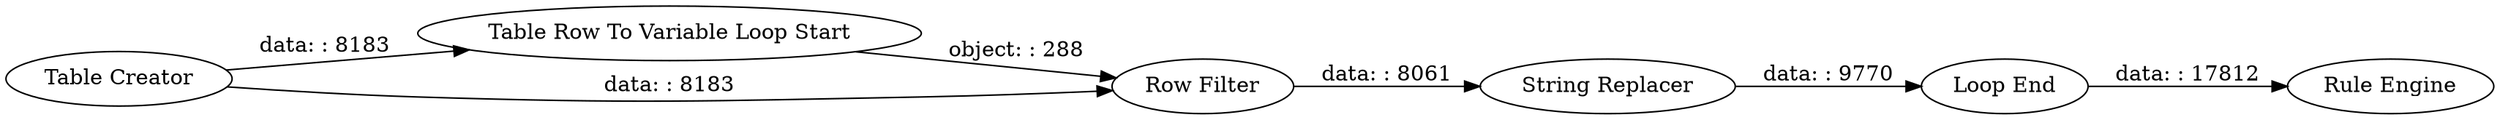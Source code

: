 digraph {
	"1640215454150085355_2" [label="Table Row To Variable Loop Start"]
	"1640215454150085355_6" [label="Rule Engine"]
	"1640215454150085355_5" [label="Row Filter"]
	"1640215454150085355_4" [label="Loop End"]
	"1640215454150085355_1" [label="Table Creator"]
	"1640215454150085355_3" [label="String Replacer"]
	"1640215454150085355_5" -> "1640215454150085355_3" [label="data: : 8061"]
	"1640215454150085355_1" -> "1640215454150085355_2" [label="data: : 8183"]
	"1640215454150085355_2" -> "1640215454150085355_5" [label="object: : 288"]
	"1640215454150085355_4" -> "1640215454150085355_6" [label="data: : 17812"]
	"1640215454150085355_3" -> "1640215454150085355_4" [label="data: : 9770"]
	"1640215454150085355_1" -> "1640215454150085355_5" [label="data: : 8183"]
	rankdir=LR
}
